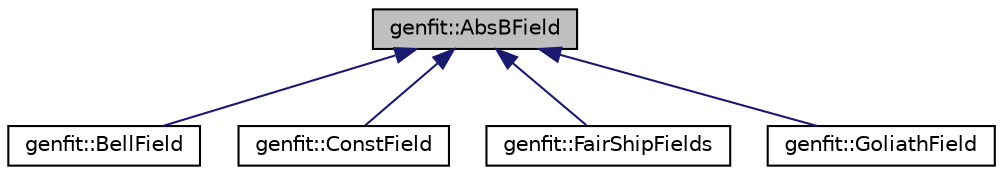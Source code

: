 digraph "genfit::AbsBField"
{
 // LATEX_PDF_SIZE
  edge [fontname="Helvetica",fontsize="10",labelfontname="Helvetica",labelfontsize="10"];
  node [fontname="Helvetica",fontsize="10",shape=record];
  Node1 [label="genfit::AbsBField",height=0.2,width=0.4,color="black", fillcolor="grey75", style="filled", fontcolor="black",tooltip="Abstract Interface to magnetic fields in GENFIT."];
  Node1 -> Node2 [dir="back",color="midnightblue",fontsize="10",style="solid",fontname="Helvetica"];
  Node2 [label="genfit::BellField",height=0.2,width=0.4,color="black", fillcolor="white", style="filled",URL="$classgenfit_1_1BellField.html",tooltip="Bell Field for SHiP."];
  Node1 -> Node3 [dir="back",color="midnightblue",fontsize="10",style="solid",fontname="Helvetica"];
  Node3 [label="genfit::ConstField",height=0.2,width=0.4,color="black", fillcolor="white", style="filled",URL="$classgenfit_1_1ConstField.html",tooltip="Constant Magnetic field."];
  Node1 -> Node4 [dir="back",color="midnightblue",fontsize="10",style="solid",fontname="Helvetica"];
  Node4 [label="genfit::FairShipFields",height=0.2,width=0.4,color="black", fillcolor="white", style="filled",URL="$classgenfit_1_1FairShipFields.html",tooltip="Field for SHiP."];
  Node1 -> Node5 [dir="back",color="midnightblue",fontsize="10",style="solid",fontname="Helvetica"];
  Node5 [label="genfit::GoliathField",height=0.2,width=0.4,color="black", fillcolor="white", style="filled",URL="$classgenfit_1_1GoliathField.html",tooltip="Constant Magnetic field."];
}
